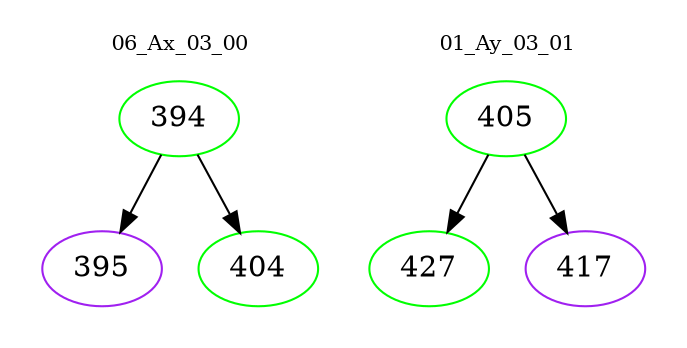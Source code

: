 digraph{
subgraph cluster_0 {
color = white
label = "06_Ax_03_00";
fontsize=10;
T0_394 [label="394", color="green"]
T0_394 -> T0_395 [color="black"]
T0_395 [label="395", color="purple"]
T0_394 -> T0_404 [color="black"]
T0_404 [label="404", color="green"]
}
subgraph cluster_1 {
color = white
label = "01_Ay_03_01";
fontsize=10;
T1_405 [label="405", color="green"]
T1_405 -> T1_427 [color="black"]
T1_427 [label="427", color="green"]
T1_405 -> T1_417 [color="black"]
T1_417 [label="417", color="purple"]
}
}
